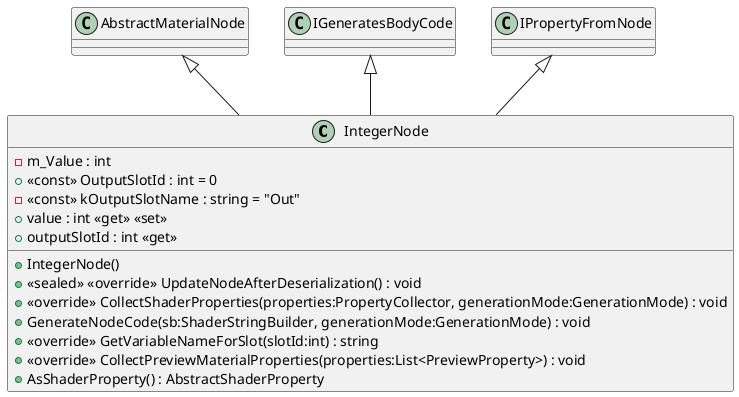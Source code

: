 @startuml
class IntegerNode {
    - m_Value : int
    + <<const>> OutputSlotId : int = 0
    - <<const>> kOutputSlotName : string = "Out"
    + IntegerNode()
    + <<sealed>> <<override>> UpdateNodeAfterDeserialization() : void
    + value : int <<get>> <<set>>
    + <<override>> CollectShaderProperties(properties:PropertyCollector, generationMode:GenerationMode) : void
    + GenerateNodeCode(sb:ShaderStringBuilder, generationMode:GenerationMode) : void
    + <<override>> GetVariableNameForSlot(slotId:int) : string
    + <<override>> CollectPreviewMaterialProperties(properties:List<PreviewProperty>) : void
    + AsShaderProperty() : AbstractShaderProperty
    + outputSlotId : int <<get>>
}
AbstractMaterialNode <|-- IntegerNode
IGeneratesBodyCode <|-- IntegerNode
IPropertyFromNode <|-- IntegerNode
@enduml
